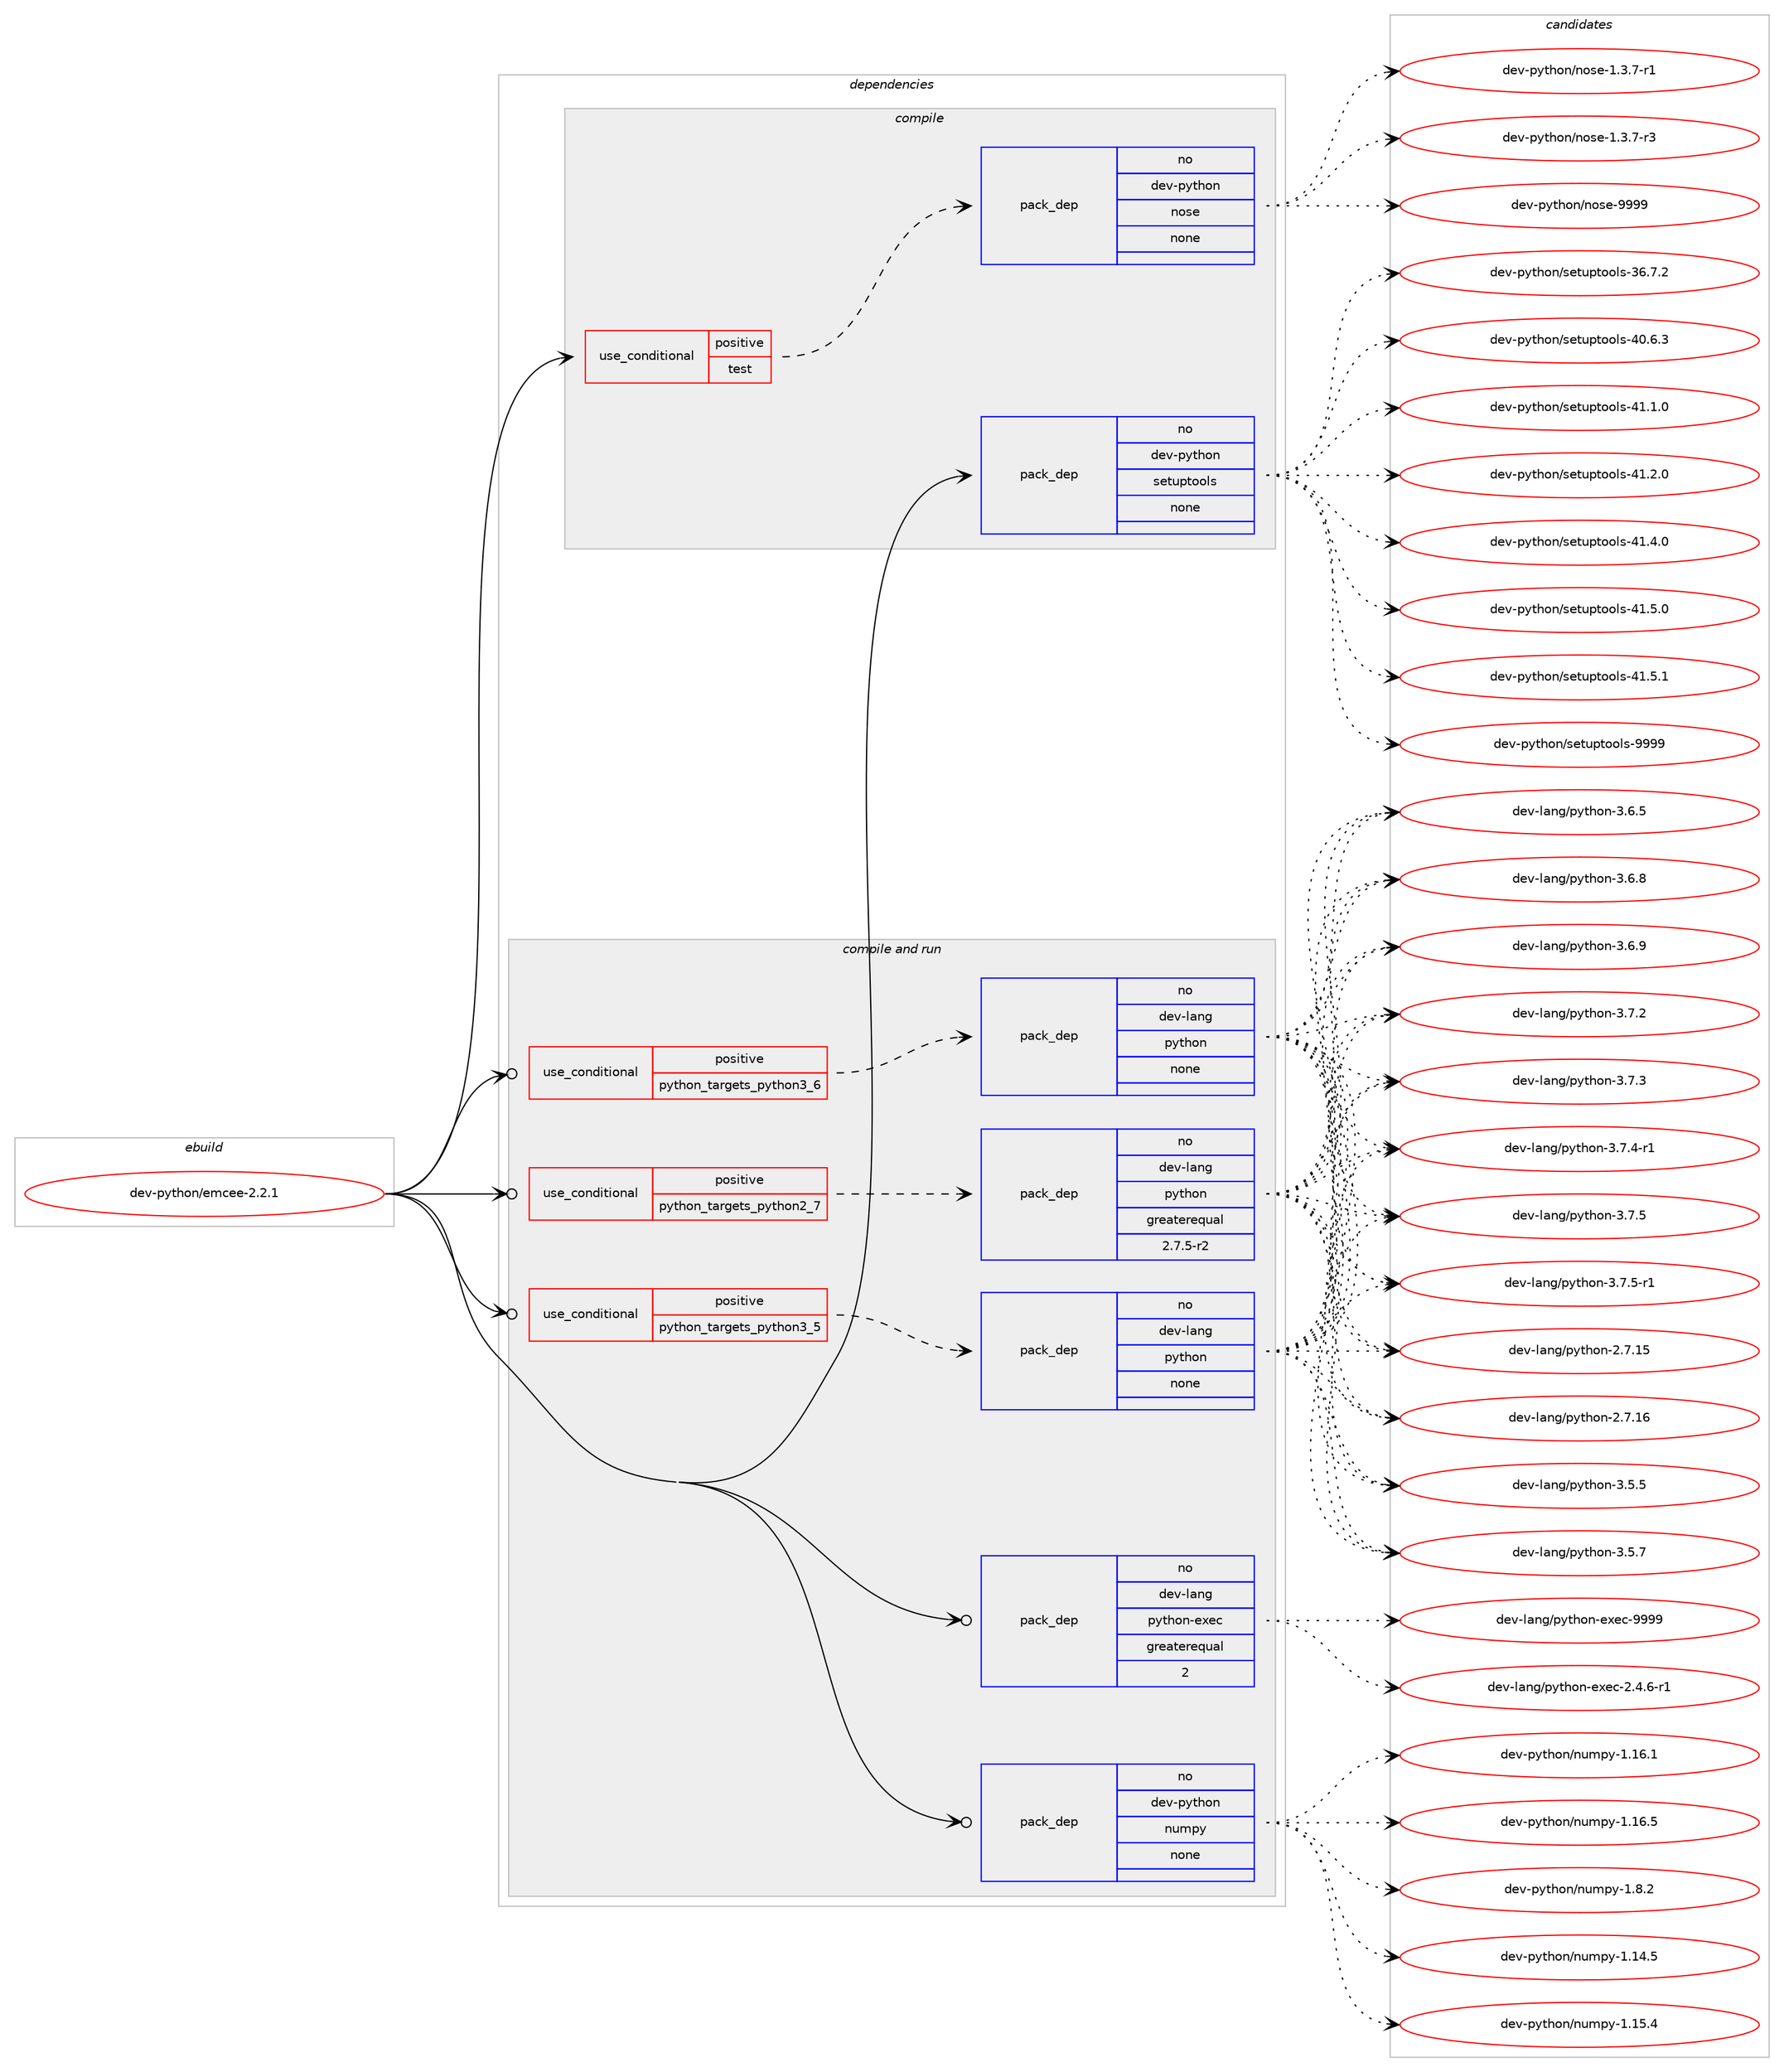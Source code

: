 digraph prolog {

# *************
# Graph options
# *************

newrank=true;
concentrate=true;
compound=true;
graph [rankdir=LR,fontname=Helvetica,fontsize=10,ranksep=1.5];#, ranksep=2.5, nodesep=0.2];
edge  [arrowhead=vee];
node  [fontname=Helvetica,fontsize=10];

# **********
# The ebuild
# **********

subgraph cluster_leftcol {
color=gray;
rank=same;
label=<<i>ebuild</i>>;
id [label="dev-python/emcee-2.2.1", color=red, width=4, href="../dev-python/emcee-2.2.1.svg"];
}

# ****************
# The dependencies
# ****************

subgraph cluster_midcol {
color=gray;
label=<<i>dependencies</i>>;
subgraph cluster_compile {
fillcolor="#eeeeee";
style=filled;
label=<<i>compile</i>>;
subgraph cond138985 {
dependency603378 [label=<<TABLE BORDER="0" CELLBORDER="1" CELLSPACING="0" CELLPADDING="4"><TR><TD ROWSPAN="3" CELLPADDING="10">use_conditional</TD></TR><TR><TD>positive</TD></TR><TR><TD>test</TD></TR></TABLE>>, shape=none, color=red];
subgraph pack452597 {
dependency603379 [label=<<TABLE BORDER="0" CELLBORDER="1" CELLSPACING="0" CELLPADDING="4" WIDTH="220"><TR><TD ROWSPAN="6" CELLPADDING="30">pack_dep</TD></TR><TR><TD WIDTH="110">no</TD></TR><TR><TD>dev-python</TD></TR><TR><TD>nose</TD></TR><TR><TD>none</TD></TR><TR><TD></TD></TR></TABLE>>, shape=none, color=blue];
}
dependency603378:e -> dependency603379:w [weight=20,style="dashed",arrowhead="vee"];
}
id:e -> dependency603378:w [weight=20,style="solid",arrowhead="vee"];
subgraph pack452598 {
dependency603380 [label=<<TABLE BORDER="0" CELLBORDER="1" CELLSPACING="0" CELLPADDING="4" WIDTH="220"><TR><TD ROWSPAN="6" CELLPADDING="30">pack_dep</TD></TR><TR><TD WIDTH="110">no</TD></TR><TR><TD>dev-python</TD></TR><TR><TD>setuptools</TD></TR><TR><TD>none</TD></TR><TR><TD></TD></TR></TABLE>>, shape=none, color=blue];
}
id:e -> dependency603380:w [weight=20,style="solid",arrowhead="vee"];
}
subgraph cluster_compileandrun {
fillcolor="#eeeeee";
style=filled;
label=<<i>compile and run</i>>;
subgraph cond138986 {
dependency603381 [label=<<TABLE BORDER="0" CELLBORDER="1" CELLSPACING="0" CELLPADDING="4"><TR><TD ROWSPAN="3" CELLPADDING="10">use_conditional</TD></TR><TR><TD>positive</TD></TR><TR><TD>python_targets_python2_7</TD></TR></TABLE>>, shape=none, color=red];
subgraph pack452599 {
dependency603382 [label=<<TABLE BORDER="0" CELLBORDER="1" CELLSPACING="0" CELLPADDING="4" WIDTH="220"><TR><TD ROWSPAN="6" CELLPADDING="30">pack_dep</TD></TR><TR><TD WIDTH="110">no</TD></TR><TR><TD>dev-lang</TD></TR><TR><TD>python</TD></TR><TR><TD>greaterequal</TD></TR><TR><TD>2.7.5-r2</TD></TR></TABLE>>, shape=none, color=blue];
}
dependency603381:e -> dependency603382:w [weight=20,style="dashed",arrowhead="vee"];
}
id:e -> dependency603381:w [weight=20,style="solid",arrowhead="odotvee"];
subgraph cond138987 {
dependency603383 [label=<<TABLE BORDER="0" CELLBORDER="1" CELLSPACING="0" CELLPADDING="4"><TR><TD ROWSPAN="3" CELLPADDING="10">use_conditional</TD></TR><TR><TD>positive</TD></TR><TR><TD>python_targets_python3_5</TD></TR></TABLE>>, shape=none, color=red];
subgraph pack452600 {
dependency603384 [label=<<TABLE BORDER="0" CELLBORDER="1" CELLSPACING="0" CELLPADDING="4" WIDTH="220"><TR><TD ROWSPAN="6" CELLPADDING="30">pack_dep</TD></TR><TR><TD WIDTH="110">no</TD></TR><TR><TD>dev-lang</TD></TR><TR><TD>python</TD></TR><TR><TD>none</TD></TR><TR><TD></TD></TR></TABLE>>, shape=none, color=blue];
}
dependency603383:e -> dependency603384:w [weight=20,style="dashed",arrowhead="vee"];
}
id:e -> dependency603383:w [weight=20,style="solid",arrowhead="odotvee"];
subgraph cond138988 {
dependency603385 [label=<<TABLE BORDER="0" CELLBORDER="1" CELLSPACING="0" CELLPADDING="4"><TR><TD ROWSPAN="3" CELLPADDING="10">use_conditional</TD></TR><TR><TD>positive</TD></TR><TR><TD>python_targets_python3_6</TD></TR></TABLE>>, shape=none, color=red];
subgraph pack452601 {
dependency603386 [label=<<TABLE BORDER="0" CELLBORDER="1" CELLSPACING="0" CELLPADDING="4" WIDTH="220"><TR><TD ROWSPAN="6" CELLPADDING="30">pack_dep</TD></TR><TR><TD WIDTH="110">no</TD></TR><TR><TD>dev-lang</TD></TR><TR><TD>python</TD></TR><TR><TD>none</TD></TR><TR><TD></TD></TR></TABLE>>, shape=none, color=blue];
}
dependency603385:e -> dependency603386:w [weight=20,style="dashed",arrowhead="vee"];
}
id:e -> dependency603385:w [weight=20,style="solid",arrowhead="odotvee"];
subgraph pack452602 {
dependency603387 [label=<<TABLE BORDER="0" CELLBORDER="1" CELLSPACING="0" CELLPADDING="4" WIDTH="220"><TR><TD ROWSPAN="6" CELLPADDING="30">pack_dep</TD></TR><TR><TD WIDTH="110">no</TD></TR><TR><TD>dev-lang</TD></TR><TR><TD>python-exec</TD></TR><TR><TD>greaterequal</TD></TR><TR><TD>2</TD></TR></TABLE>>, shape=none, color=blue];
}
id:e -> dependency603387:w [weight=20,style="solid",arrowhead="odotvee"];
subgraph pack452603 {
dependency603388 [label=<<TABLE BORDER="0" CELLBORDER="1" CELLSPACING="0" CELLPADDING="4" WIDTH="220"><TR><TD ROWSPAN="6" CELLPADDING="30">pack_dep</TD></TR><TR><TD WIDTH="110">no</TD></TR><TR><TD>dev-python</TD></TR><TR><TD>numpy</TD></TR><TR><TD>none</TD></TR><TR><TD></TD></TR></TABLE>>, shape=none, color=blue];
}
id:e -> dependency603388:w [weight=20,style="solid",arrowhead="odotvee"];
}
subgraph cluster_run {
fillcolor="#eeeeee";
style=filled;
label=<<i>run</i>>;
}
}

# **************
# The candidates
# **************

subgraph cluster_choices {
rank=same;
color=gray;
label=<<i>candidates</i>>;

subgraph choice452597 {
color=black;
nodesep=1;
choice10010111845112121116104111110471101111151014549465146554511449 [label="dev-python/nose-1.3.7-r1", color=red, width=4,href="../dev-python/nose-1.3.7-r1.svg"];
choice10010111845112121116104111110471101111151014549465146554511451 [label="dev-python/nose-1.3.7-r3", color=red, width=4,href="../dev-python/nose-1.3.7-r3.svg"];
choice10010111845112121116104111110471101111151014557575757 [label="dev-python/nose-9999", color=red, width=4,href="../dev-python/nose-9999.svg"];
dependency603379:e -> choice10010111845112121116104111110471101111151014549465146554511449:w [style=dotted,weight="100"];
dependency603379:e -> choice10010111845112121116104111110471101111151014549465146554511451:w [style=dotted,weight="100"];
dependency603379:e -> choice10010111845112121116104111110471101111151014557575757:w [style=dotted,weight="100"];
}
subgraph choice452598 {
color=black;
nodesep=1;
choice100101118451121211161041111104711510111611711211611111110811545515446554650 [label="dev-python/setuptools-36.7.2", color=red, width=4,href="../dev-python/setuptools-36.7.2.svg"];
choice100101118451121211161041111104711510111611711211611111110811545524846544651 [label="dev-python/setuptools-40.6.3", color=red, width=4,href="../dev-python/setuptools-40.6.3.svg"];
choice100101118451121211161041111104711510111611711211611111110811545524946494648 [label="dev-python/setuptools-41.1.0", color=red, width=4,href="../dev-python/setuptools-41.1.0.svg"];
choice100101118451121211161041111104711510111611711211611111110811545524946504648 [label="dev-python/setuptools-41.2.0", color=red, width=4,href="../dev-python/setuptools-41.2.0.svg"];
choice100101118451121211161041111104711510111611711211611111110811545524946524648 [label="dev-python/setuptools-41.4.0", color=red, width=4,href="../dev-python/setuptools-41.4.0.svg"];
choice100101118451121211161041111104711510111611711211611111110811545524946534648 [label="dev-python/setuptools-41.5.0", color=red, width=4,href="../dev-python/setuptools-41.5.0.svg"];
choice100101118451121211161041111104711510111611711211611111110811545524946534649 [label="dev-python/setuptools-41.5.1", color=red, width=4,href="../dev-python/setuptools-41.5.1.svg"];
choice10010111845112121116104111110471151011161171121161111111081154557575757 [label="dev-python/setuptools-9999", color=red, width=4,href="../dev-python/setuptools-9999.svg"];
dependency603380:e -> choice100101118451121211161041111104711510111611711211611111110811545515446554650:w [style=dotted,weight="100"];
dependency603380:e -> choice100101118451121211161041111104711510111611711211611111110811545524846544651:w [style=dotted,weight="100"];
dependency603380:e -> choice100101118451121211161041111104711510111611711211611111110811545524946494648:w [style=dotted,weight="100"];
dependency603380:e -> choice100101118451121211161041111104711510111611711211611111110811545524946504648:w [style=dotted,weight="100"];
dependency603380:e -> choice100101118451121211161041111104711510111611711211611111110811545524946524648:w [style=dotted,weight="100"];
dependency603380:e -> choice100101118451121211161041111104711510111611711211611111110811545524946534648:w [style=dotted,weight="100"];
dependency603380:e -> choice100101118451121211161041111104711510111611711211611111110811545524946534649:w [style=dotted,weight="100"];
dependency603380:e -> choice10010111845112121116104111110471151011161171121161111111081154557575757:w [style=dotted,weight="100"];
}
subgraph choice452599 {
color=black;
nodesep=1;
choice10010111845108971101034711212111610411111045504655464953 [label="dev-lang/python-2.7.15", color=red, width=4,href="../dev-lang/python-2.7.15.svg"];
choice10010111845108971101034711212111610411111045504655464954 [label="dev-lang/python-2.7.16", color=red, width=4,href="../dev-lang/python-2.7.16.svg"];
choice100101118451089711010347112121116104111110455146534653 [label="dev-lang/python-3.5.5", color=red, width=4,href="../dev-lang/python-3.5.5.svg"];
choice100101118451089711010347112121116104111110455146534655 [label="dev-lang/python-3.5.7", color=red, width=4,href="../dev-lang/python-3.5.7.svg"];
choice100101118451089711010347112121116104111110455146544653 [label="dev-lang/python-3.6.5", color=red, width=4,href="../dev-lang/python-3.6.5.svg"];
choice100101118451089711010347112121116104111110455146544656 [label="dev-lang/python-3.6.8", color=red, width=4,href="../dev-lang/python-3.6.8.svg"];
choice100101118451089711010347112121116104111110455146544657 [label="dev-lang/python-3.6.9", color=red, width=4,href="../dev-lang/python-3.6.9.svg"];
choice100101118451089711010347112121116104111110455146554650 [label="dev-lang/python-3.7.2", color=red, width=4,href="../dev-lang/python-3.7.2.svg"];
choice100101118451089711010347112121116104111110455146554651 [label="dev-lang/python-3.7.3", color=red, width=4,href="../dev-lang/python-3.7.3.svg"];
choice1001011184510897110103471121211161041111104551465546524511449 [label="dev-lang/python-3.7.4-r1", color=red, width=4,href="../dev-lang/python-3.7.4-r1.svg"];
choice100101118451089711010347112121116104111110455146554653 [label="dev-lang/python-3.7.5", color=red, width=4,href="../dev-lang/python-3.7.5.svg"];
choice1001011184510897110103471121211161041111104551465546534511449 [label="dev-lang/python-3.7.5-r1", color=red, width=4,href="../dev-lang/python-3.7.5-r1.svg"];
dependency603382:e -> choice10010111845108971101034711212111610411111045504655464953:w [style=dotted,weight="100"];
dependency603382:e -> choice10010111845108971101034711212111610411111045504655464954:w [style=dotted,weight="100"];
dependency603382:e -> choice100101118451089711010347112121116104111110455146534653:w [style=dotted,weight="100"];
dependency603382:e -> choice100101118451089711010347112121116104111110455146534655:w [style=dotted,weight="100"];
dependency603382:e -> choice100101118451089711010347112121116104111110455146544653:w [style=dotted,weight="100"];
dependency603382:e -> choice100101118451089711010347112121116104111110455146544656:w [style=dotted,weight="100"];
dependency603382:e -> choice100101118451089711010347112121116104111110455146544657:w [style=dotted,weight="100"];
dependency603382:e -> choice100101118451089711010347112121116104111110455146554650:w [style=dotted,weight="100"];
dependency603382:e -> choice100101118451089711010347112121116104111110455146554651:w [style=dotted,weight="100"];
dependency603382:e -> choice1001011184510897110103471121211161041111104551465546524511449:w [style=dotted,weight="100"];
dependency603382:e -> choice100101118451089711010347112121116104111110455146554653:w [style=dotted,weight="100"];
dependency603382:e -> choice1001011184510897110103471121211161041111104551465546534511449:w [style=dotted,weight="100"];
}
subgraph choice452600 {
color=black;
nodesep=1;
choice10010111845108971101034711212111610411111045504655464953 [label="dev-lang/python-2.7.15", color=red, width=4,href="../dev-lang/python-2.7.15.svg"];
choice10010111845108971101034711212111610411111045504655464954 [label="dev-lang/python-2.7.16", color=red, width=4,href="../dev-lang/python-2.7.16.svg"];
choice100101118451089711010347112121116104111110455146534653 [label="dev-lang/python-3.5.5", color=red, width=4,href="../dev-lang/python-3.5.5.svg"];
choice100101118451089711010347112121116104111110455146534655 [label="dev-lang/python-3.5.7", color=red, width=4,href="../dev-lang/python-3.5.7.svg"];
choice100101118451089711010347112121116104111110455146544653 [label="dev-lang/python-3.6.5", color=red, width=4,href="../dev-lang/python-3.6.5.svg"];
choice100101118451089711010347112121116104111110455146544656 [label="dev-lang/python-3.6.8", color=red, width=4,href="../dev-lang/python-3.6.8.svg"];
choice100101118451089711010347112121116104111110455146544657 [label="dev-lang/python-3.6.9", color=red, width=4,href="../dev-lang/python-3.6.9.svg"];
choice100101118451089711010347112121116104111110455146554650 [label="dev-lang/python-3.7.2", color=red, width=4,href="../dev-lang/python-3.7.2.svg"];
choice100101118451089711010347112121116104111110455146554651 [label="dev-lang/python-3.7.3", color=red, width=4,href="../dev-lang/python-3.7.3.svg"];
choice1001011184510897110103471121211161041111104551465546524511449 [label="dev-lang/python-3.7.4-r1", color=red, width=4,href="../dev-lang/python-3.7.4-r1.svg"];
choice100101118451089711010347112121116104111110455146554653 [label="dev-lang/python-3.7.5", color=red, width=4,href="../dev-lang/python-3.7.5.svg"];
choice1001011184510897110103471121211161041111104551465546534511449 [label="dev-lang/python-3.7.5-r1", color=red, width=4,href="../dev-lang/python-3.7.5-r1.svg"];
dependency603384:e -> choice10010111845108971101034711212111610411111045504655464953:w [style=dotted,weight="100"];
dependency603384:e -> choice10010111845108971101034711212111610411111045504655464954:w [style=dotted,weight="100"];
dependency603384:e -> choice100101118451089711010347112121116104111110455146534653:w [style=dotted,weight="100"];
dependency603384:e -> choice100101118451089711010347112121116104111110455146534655:w [style=dotted,weight="100"];
dependency603384:e -> choice100101118451089711010347112121116104111110455146544653:w [style=dotted,weight="100"];
dependency603384:e -> choice100101118451089711010347112121116104111110455146544656:w [style=dotted,weight="100"];
dependency603384:e -> choice100101118451089711010347112121116104111110455146544657:w [style=dotted,weight="100"];
dependency603384:e -> choice100101118451089711010347112121116104111110455146554650:w [style=dotted,weight="100"];
dependency603384:e -> choice100101118451089711010347112121116104111110455146554651:w [style=dotted,weight="100"];
dependency603384:e -> choice1001011184510897110103471121211161041111104551465546524511449:w [style=dotted,weight="100"];
dependency603384:e -> choice100101118451089711010347112121116104111110455146554653:w [style=dotted,weight="100"];
dependency603384:e -> choice1001011184510897110103471121211161041111104551465546534511449:w [style=dotted,weight="100"];
}
subgraph choice452601 {
color=black;
nodesep=1;
choice10010111845108971101034711212111610411111045504655464953 [label="dev-lang/python-2.7.15", color=red, width=4,href="../dev-lang/python-2.7.15.svg"];
choice10010111845108971101034711212111610411111045504655464954 [label="dev-lang/python-2.7.16", color=red, width=4,href="../dev-lang/python-2.7.16.svg"];
choice100101118451089711010347112121116104111110455146534653 [label="dev-lang/python-3.5.5", color=red, width=4,href="../dev-lang/python-3.5.5.svg"];
choice100101118451089711010347112121116104111110455146534655 [label="dev-lang/python-3.5.7", color=red, width=4,href="../dev-lang/python-3.5.7.svg"];
choice100101118451089711010347112121116104111110455146544653 [label="dev-lang/python-3.6.5", color=red, width=4,href="../dev-lang/python-3.6.5.svg"];
choice100101118451089711010347112121116104111110455146544656 [label="dev-lang/python-3.6.8", color=red, width=4,href="../dev-lang/python-3.6.8.svg"];
choice100101118451089711010347112121116104111110455146544657 [label="dev-lang/python-3.6.9", color=red, width=4,href="../dev-lang/python-3.6.9.svg"];
choice100101118451089711010347112121116104111110455146554650 [label="dev-lang/python-3.7.2", color=red, width=4,href="../dev-lang/python-3.7.2.svg"];
choice100101118451089711010347112121116104111110455146554651 [label="dev-lang/python-3.7.3", color=red, width=4,href="../dev-lang/python-3.7.3.svg"];
choice1001011184510897110103471121211161041111104551465546524511449 [label="dev-lang/python-3.7.4-r1", color=red, width=4,href="../dev-lang/python-3.7.4-r1.svg"];
choice100101118451089711010347112121116104111110455146554653 [label="dev-lang/python-3.7.5", color=red, width=4,href="../dev-lang/python-3.7.5.svg"];
choice1001011184510897110103471121211161041111104551465546534511449 [label="dev-lang/python-3.7.5-r1", color=red, width=4,href="../dev-lang/python-3.7.5-r1.svg"];
dependency603386:e -> choice10010111845108971101034711212111610411111045504655464953:w [style=dotted,weight="100"];
dependency603386:e -> choice10010111845108971101034711212111610411111045504655464954:w [style=dotted,weight="100"];
dependency603386:e -> choice100101118451089711010347112121116104111110455146534653:w [style=dotted,weight="100"];
dependency603386:e -> choice100101118451089711010347112121116104111110455146534655:w [style=dotted,weight="100"];
dependency603386:e -> choice100101118451089711010347112121116104111110455146544653:w [style=dotted,weight="100"];
dependency603386:e -> choice100101118451089711010347112121116104111110455146544656:w [style=dotted,weight="100"];
dependency603386:e -> choice100101118451089711010347112121116104111110455146544657:w [style=dotted,weight="100"];
dependency603386:e -> choice100101118451089711010347112121116104111110455146554650:w [style=dotted,weight="100"];
dependency603386:e -> choice100101118451089711010347112121116104111110455146554651:w [style=dotted,weight="100"];
dependency603386:e -> choice1001011184510897110103471121211161041111104551465546524511449:w [style=dotted,weight="100"];
dependency603386:e -> choice100101118451089711010347112121116104111110455146554653:w [style=dotted,weight="100"];
dependency603386:e -> choice1001011184510897110103471121211161041111104551465546534511449:w [style=dotted,weight="100"];
}
subgraph choice452602 {
color=black;
nodesep=1;
choice10010111845108971101034711212111610411111045101120101994550465246544511449 [label="dev-lang/python-exec-2.4.6-r1", color=red, width=4,href="../dev-lang/python-exec-2.4.6-r1.svg"];
choice10010111845108971101034711212111610411111045101120101994557575757 [label="dev-lang/python-exec-9999", color=red, width=4,href="../dev-lang/python-exec-9999.svg"];
dependency603387:e -> choice10010111845108971101034711212111610411111045101120101994550465246544511449:w [style=dotted,weight="100"];
dependency603387:e -> choice10010111845108971101034711212111610411111045101120101994557575757:w [style=dotted,weight="100"];
}
subgraph choice452603 {
color=black;
nodesep=1;
choice100101118451121211161041111104711011710911212145494649524653 [label="dev-python/numpy-1.14.5", color=red, width=4,href="../dev-python/numpy-1.14.5.svg"];
choice100101118451121211161041111104711011710911212145494649534652 [label="dev-python/numpy-1.15.4", color=red, width=4,href="../dev-python/numpy-1.15.4.svg"];
choice100101118451121211161041111104711011710911212145494649544649 [label="dev-python/numpy-1.16.1", color=red, width=4,href="../dev-python/numpy-1.16.1.svg"];
choice100101118451121211161041111104711011710911212145494649544653 [label="dev-python/numpy-1.16.5", color=red, width=4,href="../dev-python/numpy-1.16.5.svg"];
choice1001011184511212111610411111047110117109112121454946564650 [label="dev-python/numpy-1.8.2", color=red, width=4,href="../dev-python/numpy-1.8.2.svg"];
dependency603388:e -> choice100101118451121211161041111104711011710911212145494649524653:w [style=dotted,weight="100"];
dependency603388:e -> choice100101118451121211161041111104711011710911212145494649534652:w [style=dotted,weight="100"];
dependency603388:e -> choice100101118451121211161041111104711011710911212145494649544649:w [style=dotted,weight="100"];
dependency603388:e -> choice100101118451121211161041111104711011710911212145494649544653:w [style=dotted,weight="100"];
dependency603388:e -> choice1001011184511212111610411111047110117109112121454946564650:w [style=dotted,weight="100"];
}
}

}
